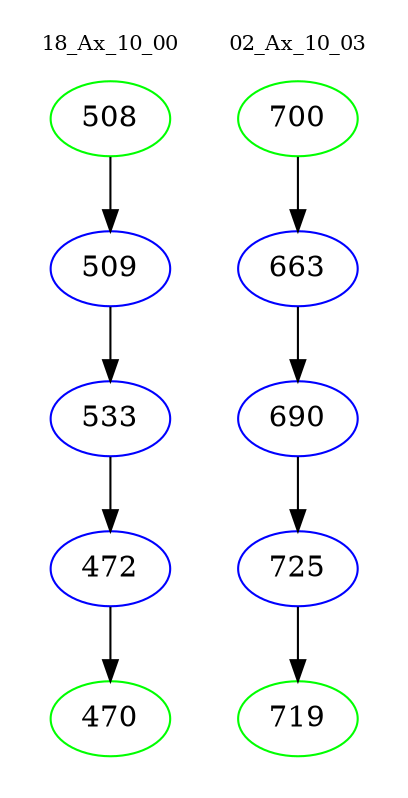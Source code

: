 digraph{
subgraph cluster_0 {
color = white
label = "18_Ax_10_00";
fontsize=10;
T0_508 [label="508", color="green"]
T0_508 -> T0_509 [color="black"]
T0_509 [label="509", color="blue"]
T0_509 -> T0_533 [color="black"]
T0_533 [label="533", color="blue"]
T0_533 -> T0_472 [color="black"]
T0_472 [label="472", color="blue"]
T0_472 -> T0_470 [color="black"]
T0_470 [label="470", color="green"]
}
subgraph cluster_1 {
color = white
label = "02_Ax_10_03";
fontsize=10;
T1_700 [label="700", color="green"]
T1_700 -> T1_663 [color="black"]
T1_663 [label="663", color="blue"]
T1_663 -> T1_690 [color="black"]
T1_690 [label="690", color="blue"]
T1_690 -> T1_725 [color="black"]
T1_725 [label="725", color="blue"]
T1_725 -> T1_719 [color="black"]
T1_719 [label="719", color="green"]
}
}
